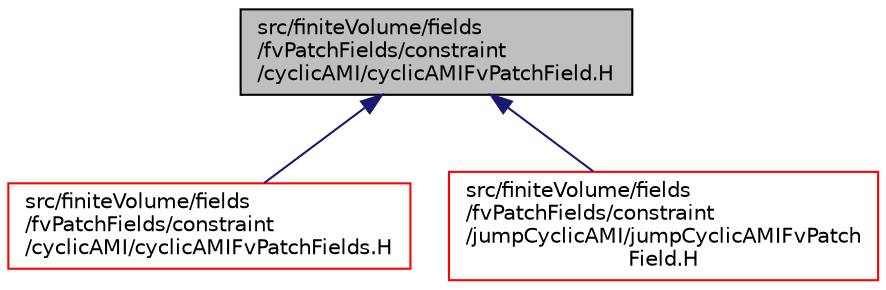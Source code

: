 digraph "src/finiteVolume/fields/fvPatchFields/constraint/cyclicAMI/cyclicAMIFvPatchField.H"
{
  bgcolor="transparent";
  edge [fontname="Helvetica",fontsize="10",labelfontname="Helvetica",labelfontsize="10"];
  node [fontname="Helvetica",fontsize="10",shape=record];
  Node1 [label="src/finiteVolume/fields\l/fvPatchFields/constraint\l/cyclicAMI/cyclicAMIFvPatchField.H",height=0.2,width=0.4,color="black", fillcolor="grey75", style="filled", fontcolor="black"];
  Node1 -> Node2 [dir="back",color="midnightblue",fontsize="10",style="solid",fontname="Helvetica"];
  Node2 [label="src/finiteVolume/fields\l/fvPatchFields/constraint\l/cyclicAMI/cyclicAMIFvPatchFields.H",height=0.2,width=0.4,color="red",URL="$a05166.html"];
  Node1 -> Node3 [dir="back",color="midnightblue",fontsize="10",style="solid",fontname="Helvetica"];
  Node3 [label="src/finiteVolume/fields\l/fvPatchFields/constraint\l/jumpCyclicAMI/jumpCyclicAMIFvPatch\lField.H",height=0.2,width=0.4,color="red",URL="$a05184.html"];
}
